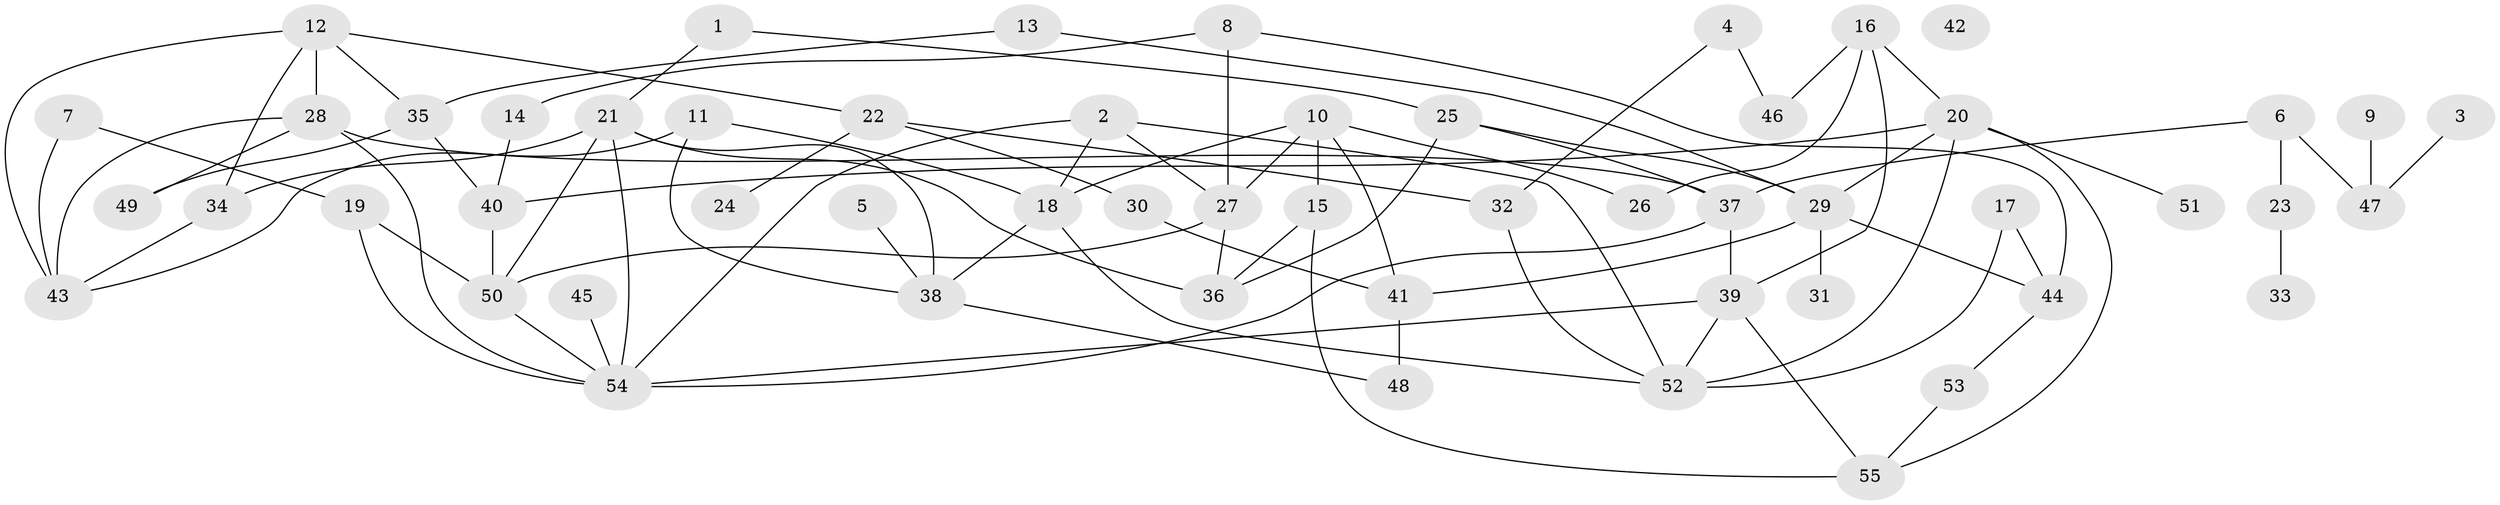 // Generated by graph-tools (version 1.1) at 2025/33/03/09/25 02:33:31]
// undirected, 55 vertices, 90 edges
graph export_dot {
graph [start="1"]
  node [color=gray90,style=filled];
  1;
  2;
  3;
  4;
  5;
  6;
  7;
  8;
  9;
  10;
  11;
  12;
  13;
  14;
  15;
  16;
  17;
  18;
  19;
  20;
  21;
  22;
  23;
  24;
  25;
  26;
  27;
  28;
  29;
  30;
  31;
  32;
  33;
  34;
  35;
  36;
  37;
  38;
  39;
  40;
  41;
  42;
  43;
  44;
  45;
  46;
  47;
  48;
  49;
  50;
  51;
  52;
  53;
  54;
  55;
  1 -- 21;
  1 -- 25;
  2 -- 18;
  2 -- 27;
  2 -- 52;
  2 -- 54;
  3 -- 47;
  4 -- 32;
  4 -- 46;
  5 -- 38;
  6 -- 23;
  6 -- 37;
  6 -- 47;
  7 -- 19;
  7 -- 43;
  8 -- 14;
  8 -- 27;
  8 -- 44;
  9 -- 47;
  10 -- 15;
  10 -- 18;
  10 -- 26;
  10 -- 27;
  10 -- 41;
  11 -- 18;
  11 -- 38;
  11 -- 43;
  12 -- 22;
  12 -- 28;
  12 -- 34;
  12 -- 35;
  12 -- 43;
  13 -- 29;
  13 -- 35;
  14 -- 40;
  15 -- 36;
  15 -- 55;
  16 -- 20;
  16 -- 26;
  16 -- 39;
  16 -- 46;
  17 -- 44;
  17 -- 52;
  18 -- 38;
  18 -- 52;
  19 -- 50;
  19 -- 54;
  20 -- 29;
  20 -- 40;
  20 -- 51;
  20 -- 52;
  20 -- 55;
  21 -- 34;
  21 -- 36;
  21 -- 38;
  21 -- 50;
  21 -- 54;
  22 -- 24;
  22 -- 30;
  22 -- 32;
  23 -- 33;
  25 -- 29;
  25 -- 36;
  25 -- 37;
  27 -- 36;
  27 -- 50;
  28 -- 37;
  28 -- 43;
  28 -- 49;
  28 -- 54;
  29 -- 31;
  29 -- 41;
  29 -- 44;
  30 -- 41;
  32 -- 52;
  34 -- 43;
  35 -- 40;
  35 -- 49;
  37 -- 39;
  37 -- 54;
  38 -- 48;
  39 -- 52;
  39 -- 54;
  39 -- 55;
  40 -- 50;
  41 -- 48;
  44 -- 53;
  45 -- 54;
  50 -- 54;
  53 -- 55;
}

